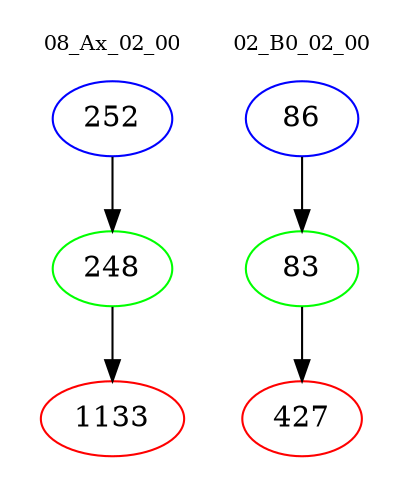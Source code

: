 digraph{
subgraph cluster_0 {
color = white
label = "08_Ax_02_00";
fontsize=10;
T0_252 [label="252", color="blue"]
T0_252 -> T0_248 [color="black"]
T0_248 [label="248", color="green"]
T0_248 -> T0_1133 [color="black"]
T0_1133 [label="1133", color="red"]
}
subgraph cluster_1 {
color = white
label = "02_B0_02_00";
fontsize=10;
T1_86 [label="86", color="blue"]
T1_86 -> T1_83 [color="black"]
T1_83 [label="83", color="green"]
T1_83 -> T1_427 [color="black"]
T1_427 [label="427", color="red"]
}
}
